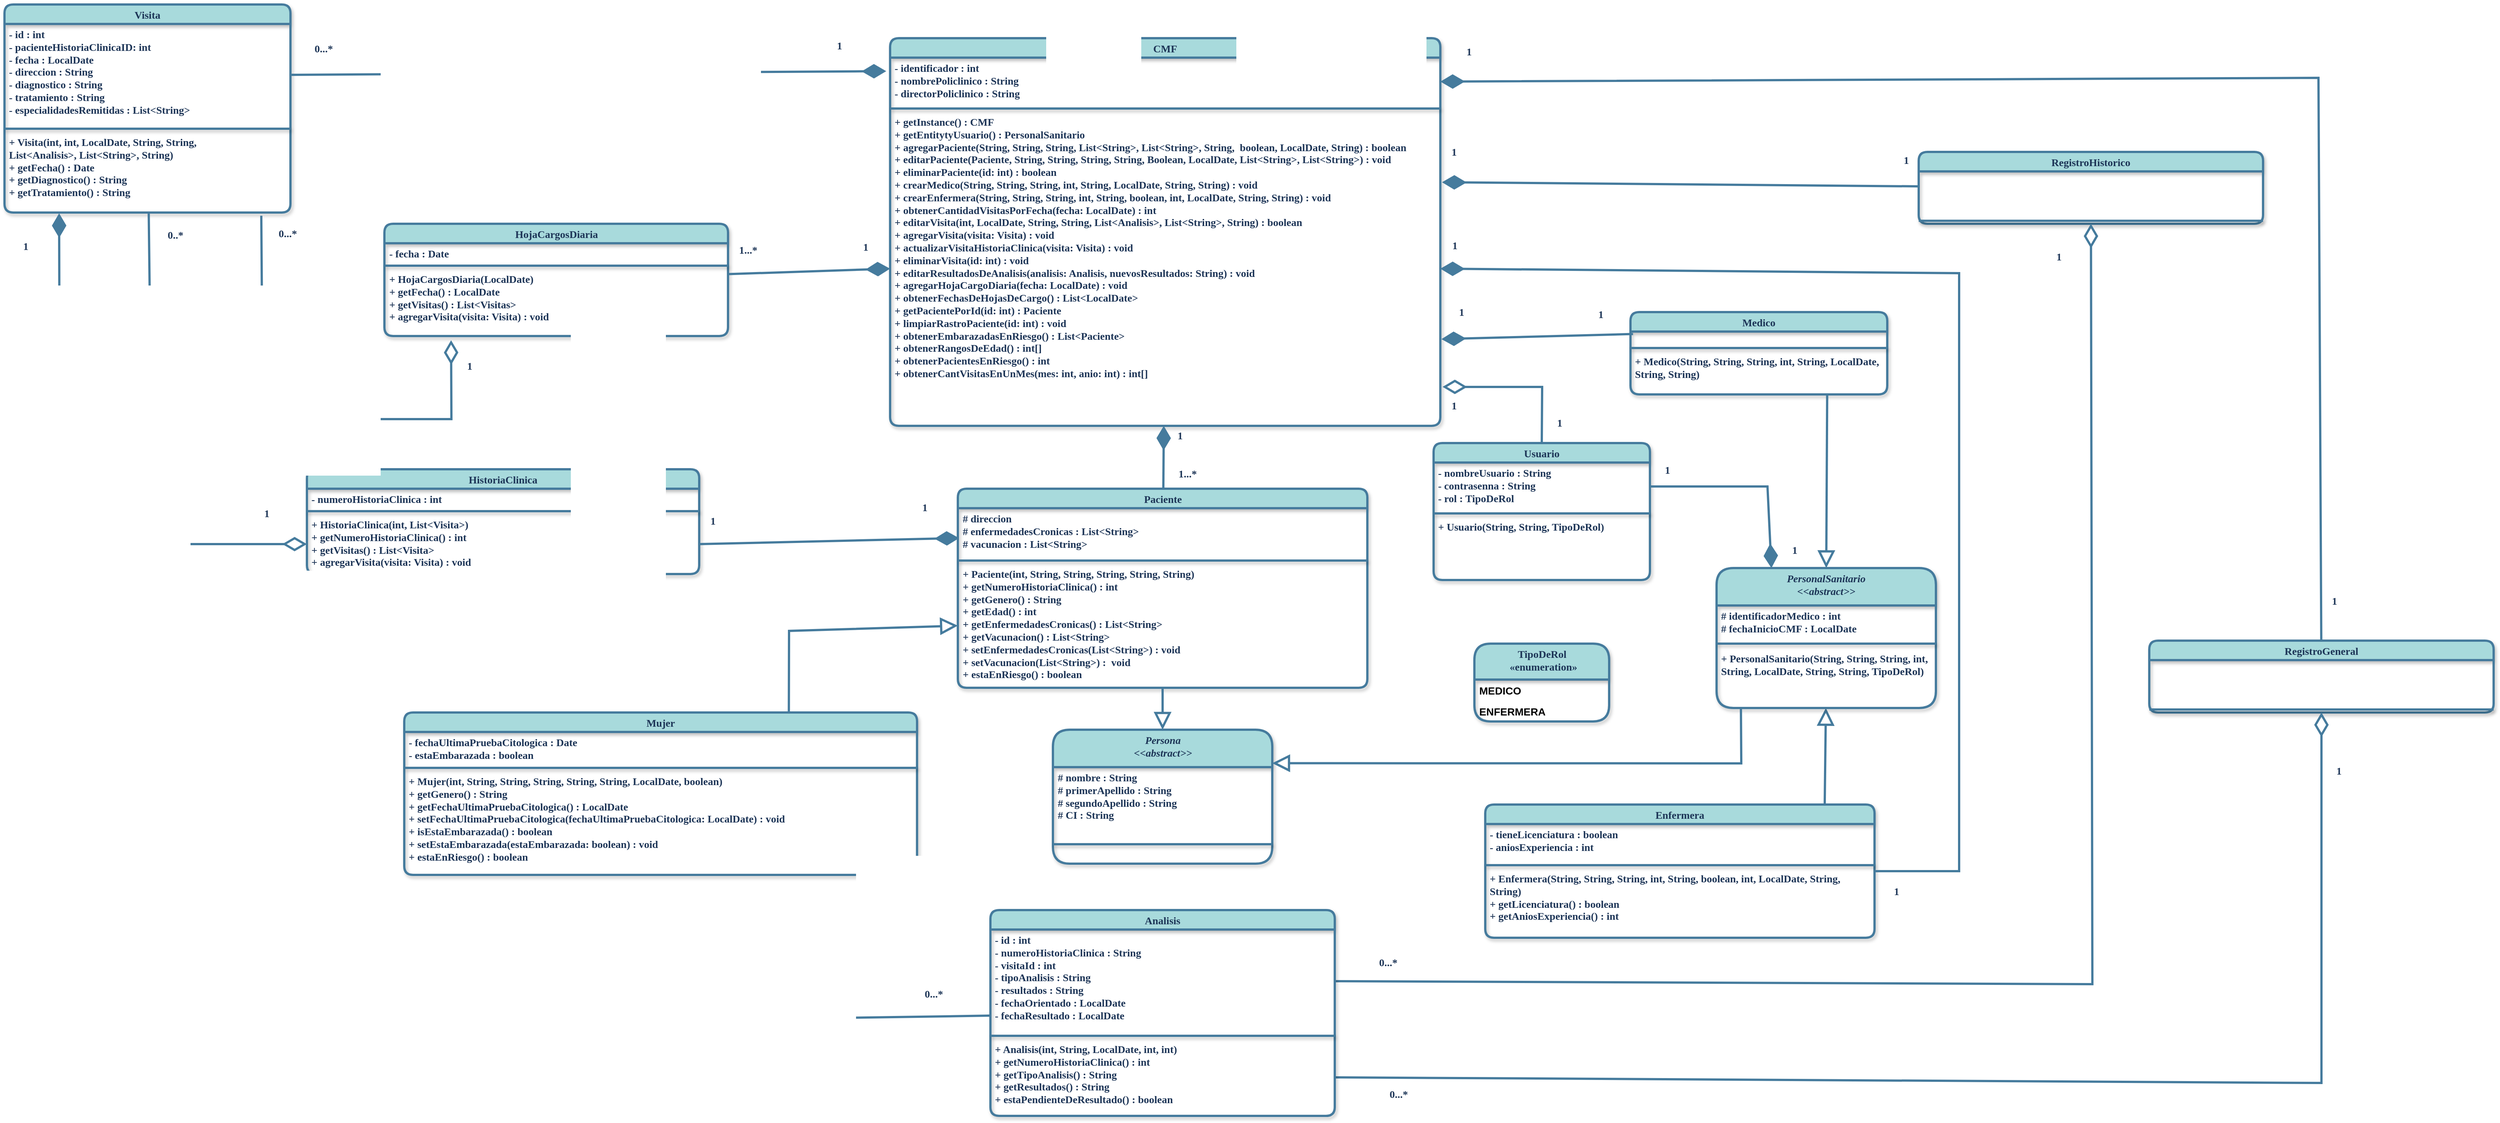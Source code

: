<mxfile version="23.0.2" type="device">
  <diagram name="Página-1" id="w22Z87Ja5cJAIF6CLn5o">
    <mxGraphModel dx="2927" dy="2411" grid="0" gridSize="10" guides="1" tooltips="1" connect="1" arrows="1" fold="1" page="1" pageScale="1" pageWidth="827" pageHeight="1169" background="#ffffff" math="0" shadow="0">
      <root>
        <mxCell id="0" />
        <mxCell id="1" parent="0" />
        <mxCell id="pcxI8a1EhTz-shaCJU3M-1" value="&lt;font style=&quot;font-size: 14px;&quot;&gt;CMF&lt;/font&gt;" style="swimlane;fontStyle=1;align=center;verticalAlign=top;childLayout=stackLayout;horizontal=1;startSize=26;horizontalStack=0;resizeParent=1;resizeParentMax=0;resizeLast=0;collapsible=1;marginBottom=0;whiteSpace=wrap;html=1;strokeWidth=3;shadow=1;fontFamily=Verdana;fontSize=14;labelBackgroundColor=none;fillColor=#A8DADC;strokeColor=#457B9D;fontColor=#1D3557;rounded=1;labelBorderColor=none;" parent="1" vertex="1">
          <mxGeometry x="770" y="-995" width="735" height="518" as="geometry">
            <mxRectangle x="240" y="270" width="70" height="30" as="alternateBounds" />
          </mxGeometry>
        </mxCell>
        <mxCell id="pcxI8a1EhTz-shaCJU3M-2" value="&lt;div style=&quot;font-size: 14px;&quot;&gt;&lt;font style=&quot;font-size: 14px;&quot;&gt;- identificador : int&lt;/font&gt;&lt;/div&gt;&lt;div style=&quot;font-size: 14px;&quot;&gt;&lt;font style=&quot;font-size: 14px;&quot;&gt;- nombrePoliclinico : String&lt;/font&gt;&lt;/div&gt;&lt;div style=&quot;font-size: 14px;&quot;&gt;&lt;font style=&quot;font-size: 14px;&quot;&gt;- directorPoliclinico : String&lt;/font&gt;&lt;/div&gt;&lt;div style=&quot;font-size: 14px;&quot;&gt;&lt;br style=&quot;font-size: 14px;&quot;&gt;&lt;/div&gt;" style="text;strokeColor=none;fillColor=none;align=left;verticalAlign=top;spacingLeft=4;spacingRight=4;overflow=hidden;rotatable=0;points=[[0,0.5],[1,0.5]];portConstraint=eastwest;whiteSpace=wrap;html=1;strokeWidth=3;shadow=1;fontFamily=Verdana;fontSize=14;labelBackgroundColor=none;fontColor=#1D3557;rounded=1;labelBorderColor=none;fontStyle=1" parent="pcxI8a1EhTz-shaCJU3M-1" vertex="1">
          <mxGeometry y="26" width="735" height="64" as="geometry" />
        </mxCell>
        <mxCell id="pcxI8a1EhTz-shaCJU3M-3" value="" style="line;strokeWidth=3;fillColor=none;align=left;verticalAlign=middle;spacingTop=-1;spacingLeft=3;spacingRight=3;rotatable=0;labelPosition=right;points=[];portConstraint=eastwest;strokeColor=#457B9D;shadow=1;fontFamily=Verdana;fontSize=14;labelBackgroundColor=none;fontColor=#1D3557;rounded=1;labelBorderColor=none;fontStyle=1" parent="pcxI8a1EhTz-shaCJU3M-1" vertex="1">
          <mxGeometry y="90" width="735" height="8" as="geometry" />
        </mxCell>
        <mxCell id="pcxI8a1EhTz-shaCJU3M-4" value="&lt;div style=&quot;&quot;&gt;&lt;div style=&quot;&quot;&gt;&lt;div style=&quot;&quot;&gt;+ getInstance() : CMF&lt;/div&gt;&lt;div style=&quot;&quot;&gt;+ getEntitytyUsuario() : PersonalSanitario&lt;/div&gt;&lt;div style=&quot;&quot;&gt;+ agregarPaciente(String, String, String, List&amp;lt;String&amp;gt;, List&amp;lt;String&amp;gt;, String,&amp;nbsp; boolean, LocalDate, String) : boolean&lt;/div&gt;&lt;div style=&quot;&quot;&gt;+ editarPaciente(Paciente, String, String, String, String, Boolean, LocalDate, List&amp;lt;String&amp;gt;, List&amp;lt;String&amp;gt;) : void&lt;/div&gt;&lt;div style=&quot;&quot;&gt;+ eliminarPaciente(id: int) : boolean&lt;/div&gt;&lt;div style=&quot;&quot;&gt;+ crearMedico(String, String, String, int, String, LocalDate, String, String) : void&lt;/div&gt;&lt;div style=&quot;&quot;&gt;+ crearEnfermera(String, String, String, int, String, boolean, int, LocalDate, String, String) : void&lt;/div&gt;&lt;div style=&quot;&quot;&gt;+ obtenerCantidadVisitasPorFecha(fecha: LocalDate) : int&lt;/div&gt;&lt;div style=&quot;&quot;&gt;+ editarVisita(int, LocalDate, String, String, List&amp;lt;Analisis&amp;gt;, List&amp;lt;String&amp;gt;, String) : boolean&lt;/div&gt;&lt;div style=&quot;&quot;&gt;+ agregarVisita(visita: Visita) : void&lt;/div&gt;&lt;div style=&quot;&quot;&gt;+ actualizarVisitaHistoriaClinica(visita: Visita) : void&lt;/div&gt;&lt;div style=&quot;&quot;&gt;+ eliminarVisita(id: int) : void&lt;/div&gt;&lt;div style=&quot;&quot;&gt;+ editarResultadosDeAnalisis(analisis: Analisis, nuevosResultados: String) : void&lt;/div&gt;&lt;div style=&quot;&quot;&gt;+ agregarHojaCargoDiaria(fecha: LocalDate) : void&lt;/div&gt;&lt;div style=&quot;&quot;&gt;+ obtenerFechasDeHojasDeCargo() : List&amp;lt;LocalDate&amp;gt;&lt;/div&gt;&lt;div style=&quot;&quot;&gt;+ getPacientePorId(id: int) : Paciente&lt;/div&gt;&lt;div style=&quot;&quot;&gt;+ limpiarRastroPaciente(id: int) : void&lt;/div&gt;&lt;div style=&quot;&quot;&gt;+ obtenerEmbarazadasEnRiesgo() : List&amp;lt;Paciente&amp;gt;&lt;/div&gt;&lt;div style=&quot;&quot;&gt;+ obtenerRangosDeEdad() : int[]&lt;/div&gt;&lt;div style=&quot;&quot;&gt;+ obtenerPacientesEnRiesgo() : int&lt;/div&gt;&lt;div style=&quot;&quot;&gt;+ obtenerCantVisitasEnUnMes(mes: int, anio: int) : int[]&lt;/div&gt;&lt;/div&gt;&lt;div style=&quot;font-size: 14px;&quot;&gt;&lt;br&gt;&lt;/div&gt;&lt;/div&gt;" style="text;strokeColor=none;fillColor=none;align=left;verticalAlign=top;spacingLeft=4;spacingRight=4;overflow=hidden;rotatable=0;points=[[0,0.5],[1,0.5]];portConstraint=eastwest;whiteSpace=wrap;html=1;strokeWidth=3;shadow=1;fontFamily=Verdana;fontSize=14;labelBackgroundColor=none;fontColor=#1D3557;rounded=1;labelBorderColor=none;fontStyle=1" parent="pcxI8a1EhTz-shaCJU3M-1" vertex="1">
          <mxGeometry y="98" width="735" height="420" as="geometry" />
        </mxCell>
        <mxCell id="pcxI8a1EhTz-shaCJU3M-5" value="Medico" style="swimlane;fontStyle=1;align=center;verticalAlign=top;childLayout=stackLayout;horizontal=1;startSize=26;horizontalStack=0;resizeParent=1;resizeParentMax=0;resizeLast=0;collapsible=1;marginBottom=0;whiteSpace=wrap;html=1;strokeWidth=3;shadow=1;fontFamily=Verdana;fontSize=14;labelBackgroundColor=none;fillColor=#A8DADC;strokeColor=#457B9D;fontColor=#1D3557;rounded=1;labelBorderColor=none;" parent="1" vertex="1">
          <mxGeometry x="1759" y="-629" width="343" height="110" as="geometry" />
        </mxCell>
        <mxCell id="pcxI8a1EhTz-shaCJU3M-6" value="&lt;div style=&quot;font-size: 14px;&quot;&gt;&lt;br&gt;&lt;/div&gt;" style="text;strokeColor=none;fillColor=none;align=left;verticalAlign=top;spacingLeft=4;spacingRight=4;overflow=hidden;rotatable=0;points=[[0,0.5],[1,0.5]];portConstraint=eastwest;whiteSpace=wrap;html=1;strokeWidth=3;shadow=1;fontFamily=Verdana;fontSize=14;labelBackgroundColor=none;fontColor=#1D3557;rounded=1;labelBorderColor=none;fontStyle=1" parent="pcxI8a1EhTz-shaCJU3M-5" vertex="1">
          <mxGeometry y="26" width="343" height="18" as="geometry" />
        </mxCell>
        <mxCell id="pcxI8a1EhTz-shaCJU3M-7" value="" style="line;strokeWidth=3;fillColor=none;align=left;verticalAlign=middle;spacingTop=-1;spacingLeft=3;spacingRight=3;rotatable=0;labelPosition=right;points=[];portConstraint=eastwest;strokeColor=#457B9D;shadow=1;fontFamily=Verdana;fontSize=14;labelBackgroundColor=none;fontColor=#1D3557;rounded=1;labelBorderColor=none;fontStyle=1" parent="pcxI8a1EhTz-shaCJU3M-5" vertex="1">
          <mxGeometry y="44" width="343" height="8" as="geometry" />
        </mxCell>
        <mxCell id="pcxI8a1EhTz-shaCJU3M-8" value="&lt;div style=&quot;font-size: 14px;&quot;&gt;+ Medico(String, String, String, int, String, LocalDate, String, String)&lt;/div&gt;&lt;div style=&quot;font-size: 14px;&quot;&gt;&lt;br&gt;&lt;/div&gt;" style="text;strokeColor=none;fillColor=none;align=left;verticalAlign=top;spacingLeft=4;spacingRight=4;overflow=hidden;rotatable=0;points=[[0,0.5],[1,0.5]];portConstraint=eastwest;whiteSpace=wrap;html=1;strokeWidth=3;shadow=1;fontFamily=Verdana;fontSize=14;labelBackgroundColor=none;fontColor=#1D3557;rounded=1;labelBorderColor=none;fontStyle=1" parent="pcxI8a1EhTz-shaCJU3M-5" vertex="1">
          <mxGeometry y="52" width="343" height="58" as="geometry" />
        </mxCell>
        <mxCell id="pcxI8a1EhTz-shaCJU3M-9" value="Enfermera" style="swimlane;fontStyle=1;align=center;verticalAlign=top;childLayout=stackLayout;horizontal=1;startSize=26;horizontalStack=0;resizeParent=1;resizeParentMax=0;resizeLast=0;collapsible=1;marginBottom=0;whiteSpace=wrap;html=1;strokeWidth=3;shadow=1;fontFamily=Verdana;fontSize=14;labelBackgroundColor=none;fillColor=#A8DADC;strokeColor=#457B9D;fontColor=#1D3557;rounded=1;labelBorderColor=none;" parent="1" vertex="1">
          <mxGeometry x="1565" y="29" width="520" height="178" as="geometry" />
        </mxCell>
        <mxCell id="pcxI8a1EhTz-shaCJU3M-10" value="&lt;div style=&quot;font-size: 14px;&quot;&gt;&lt;span style=&quot;background-color: initial;&quot;&gt;- tieneLicenciatura : boolean&lt;/span&gt;&lt;br&gt;&lt;/div&gt;&lt;div style=&quot;font-size: 14px;&quot;&gt;- aniosExperiencia : int&lt;/div&gt;" style="text;strokeColor=none;fillColor=none;align=left;verticalAlign=top;spacingLeft=4;spacingRight=4;overflow=hidden;rotatable=0;points=[[0,0.5],[1,0.5]];portConstraint=eastwest;whiteSpace=wrap;html=1;strokeWidth=3;shadow=1;fontFamily=Verdana;fontSize=14;labelBackgroundColor=none;fontColor=#1D3557;rounded=1;labelBorderColor=none;fontStyle=1" parent="pcxI8a1EhTz-shaCJU3M-9" vertex="1">
          <mxGeometry y="26" width="520" height="51" as="geometry" />
        </mxCell>
        <mxCell id="pcxI8a1EhTz-shaCJU3M-11" value="" style="line;strokeWidth=3;fillColor=none;align=left;verticalAlign=middle;spacingTop=-1;spacingLeft=3;spacingRight=3;rotatable=0;labelPosition=right;points=[];portConstraint=eastwest;strokeColor=#457B9D;shadow=1;fontFamily=Verdana;fontSize=14;labelBackgroundColor=none;fontColor=#1D3557;rounded=1;labelBorderColor=none;fontStyle=1" parent="pcxI8a1EhTz-shaCJU3M-9" vertex="1">
          <mxGeometry y="77" width="520" height="8" as="geometry" />
        </mxCell>
        <mxCell id="pcxI8a1EhTz-shaCJU3M-12" value="&lt;div style=&quot;font-size: 14px;&quot;&gt;+ Enfermera(String, String, String, int, String, boolean, int, LocalDate, String, String)&lt;/div&gt;&lt;div style=&quot;font-size: 14px;&quot;&gt;+ getLicenciatura() : boolean&lt;/div&gt;&lt;div style=&quot;font-size: 14px;&quot;&gt;&lt;span style=&quot;font-size: 14px;&quot;&gt;+ getAniosExperiencia() : int&lt;br&gt;&lt;/span&gt;&lt;/div&gt;" style="text;strokeColor=none;fillColor=none;align=left;verticalAlign=top;spacingLeft=4;spacingRight=4;overflow=hidden;rotatable=0;points=[[0,0.5],[1,0.5]];portConstraint=eastwest;whiteSpace=wrap;html=1;strokeWidth=3;shadow=1;fontFamily=Verdana;fontSize=14;labelBackgroundColor=none;fontColor=#1D3557;rounded=1;labelBorderColor=none;fontStyle=1" parent="pcxI8a1EhTz-shaCJU3M-9" vertex="1">
          <mxGeometry y="85" width="520" height="93" as="geometry" />
        </mxCell>
        <mxCell id="pcxI8a1EhTz-shaCJU3M-13" value="Paciente" style="swimlane;fontStyle=1;align=center;verticalAlign=top;childLayout=stackLayout;horizontal=1;startSize=26;horizontalStack=0;resizeParent=1;resizeParentMax=0;resizeLast=0;collapsible=1;marginBottom=0;whiteSpace=wrap;html=1;strokeWidth=3;shadow=1;fontFamily=Verdana;fontSize=14;labelBackgroundColor=none;fillColor=#A8DADC;strokeColor=#457B9D;fontColor=#1D3557;rounded=1;labelBorderColor=none;" parent="1" vertex="1">
          <mxGeometry x="860.5" y="-393" width="547" height="266" as="geometry" />
        </mxCell>
        <mxCell id="pcxI8a1EhTz-shaCJU3M-14" value="&lt;div style=&quot;font-size: 14px;&quot;&gt;# direccion&lt;/div&gt;&lt;div style=&quot;font-size: 14px;&quot;&gt;# enfermedadesCronicas : List&amp;lt;String&amp;gt;&lt;/div&gt;&lt;div style=&quot;font-size: 14px;&quot;&gt;# vacunacion : List&amp;lt;String&amp;gt;&lt;/div&gt;" style="text;strokeColor=none;fillColor=none;align=left;verticalAlign=top;spacingLeft=4;spacingRight=4;overflow=hidden;rotatable=0;points=[[0,0.5],[1,0.5]];portConstraint=eastwest;whiteSpace=wrap;html=1;strokeWidth=3;shadow=1;fontFamily=Verdana;fontSize=14;labelBackgroundColor=none;fontColor=#1D3557;rounded=1;labelBorderColor=none;fontStyle=1" parent="pcxI8a1EhTz-shaCJU3M-13" vertex="1">
          <mxGeometry y="26" width="547" height="66" as="geometry" />
        </mxCell>
        <mxCell id="pcxI8a1EhTz-shaCJU3M-15" value="" style="line;strokeWidth=3;fillColor=none;align=left;verticalAlign=middle;spacingTop=-1;spacingLeft=3;spacingRight=3;rotatable=0;labelPosition=right;points=[];portConstraint=eastwest;strokeColor=#457B9D;shadow=1;fontFamily=Verdana;fontSize=14;labelBackgroundColor=none;fontColor=#1D3557;rounded=1;labelBorderColor=none;fontStyle=1" parent="pcxI8a1EhTz-shaCJU3M-13" vertex="1">
          <mxGeometry y="92" width="547" height="8" as="geometry" />
        </mxCell>
        <mxCell id="pcxI8a1EhTz-shaCJU3M-16" value="&lt;div style=&quot;font-size: 14px;&quot;&gt;+ Paciente(int, String, String, String, String, String)&lt;/div&gt;&lt;div style=&quot;font-size: 14px;&quot;&gt;+ getNumeroHistoriaClinica() : int&lt;/div&gt;&lt;div style=&quot;font-size: 14px;&quot;&gt;+ getGenero() : String&lt;br style=&quot;font-size: 14px;&quot;&gt;&lt;/div&gt;&lt;div style=&quot;font-size: 14px;&quot;&gt;+ getEdad() : int&lt;/div&gt;&lt;div style=&quot;font-size: 14px;&quot;&gt;+ getEnfermedadesCronicas() : List&amp;lt;String&amp;gt;&lt;/div&gt;&lt;div style=&quot;font-size: 14px;&quot;&gt;+ getVacunacion() : List&amp;lt;String&amp;gt;&lt;/div&gt;&lt;div style=&quot;font-size: 14px;&quot;&gt;&lt;div&gt;+ setEnfermedadesCronicas(List&amp;lt;String&amp;gt;&lt;span style=&quot;background-color: initial;&quot;&gt;) : void&lt;/span&gt;&lt;/div&gt;&lt;div&gt;+ setVacunacion(List&amp;lt;String&amp;gt;&lt;span style=&quot;background-color: initial;&quot;&gt;) :&amp;nbsp; void&amp;nbsp;&lt;/span&gt;&lt;/div&gt;&lt;div&gt;&lt;span style=&quot;background-color: initial;&quot;&gt;+ estaEnRiesgo() : boolean&lt;/span&gt;&lt;/div&gt;&lt;/div&gt;" style="text;strokeColor=none;fillColor=none;align=left;verticalAlign=top;spacingLeft=4;spacingRight=4;overflow=hidden;rotatable=0;points=[[0,0.5],[1,0.5]];portConstraint=eastwest;whiteSpace=wrap;html=1;strokeWidth=3;shadow=1;fontFamily=Verdana;fontSize=14;labelBackgroundColor=none;fontColor=#1D3557;rounded=1;labelBorderColor=none;fontStyle=1" parent="pcxI8a1EhTz-shaCJU3M-13" vertex="1">
          <mxGeometry y="100" width="547" height="166" as="geometry" />
        </mxCell>
        <mxCell id="pcxI8a1EhTz-shaCJU3M-17" value="Mujer" style="swimlane;fontStyle=1;align=center;verticalAlign=top;childLayout=stackLayout;horizontal=1;startSize=26;horizontalStack=0;resizeParent=1;resizeParentMax=0;resizeLast=0;collapsible=1;marginBottom=0;whiteSpace=wrap;html=1;strokeWidth=3;shadow=1;fontFamily=Verdana;fontSize=14;labelBackgroundColor=none;fillColor=#A8DADC;strokeColor=#457B9D;fontColor=#1D3557;rounded=1;labelBorderColor=none;" parent="1" vertex="1">
          <mxGeometry x="121" y="-94" width="685" height="217" as="geometry" />
        </mxCell>
        <mxCell id="pcxI8a1EhTz-shaCJU3M-18" value="&lt;div style=&quot;font-size: 14px;&quot;&gt;- fechaUltimaPruebaCitologica : Date&lt;/div&gt;&lt;div style=&quot;font-size: 14px;&quot;&gt;- estaEmbarazada : boolean&lt;/div&gt;" style="text;strokeColor=none;fillColor=none;align=left;verticalAlign=top;spacingLeft=4;spacingRight=4;overflow=hidden;rotatable=0;points=[[0,0.5],[1,0.5]];portConstraint=eastwest;whiteSpace=wrap;html=1;strokeWidth=3;shadow=1;fontFamily=Verdana;fontSize=14;labelBackgroundColor=none;fontColor=#1D3557;rounded=1;labelBorderColor=none;fontStyle=1" parent="pcxI8a1EhTz-shaCJU3M-17" vertex="1">
          <mxGeometry y="26" width="685" height="44" as="geometry" />
        </mxCell>
        <mxCell id="pcxI8a1EhTz-shaCJU3M-19" value="" style="line;strokeWidth=3;fillColor=none;align=left;verticalAlign=middle;spacingTop=-1;spacingLeft=3;spacingRight=3;rotatable=0;labelPosition=right;points=[];portConstraint=eastwest;strokeColor=#457B9D;shadow=1;fontFamily=Verdana;fontSize=14;labelBackgroundColor=none;fontColor=#1D3557;rounded=1;labelBorderColor=none;fontStyle=1" parent="pcxI8a1EhTz-shaCJU3M-17" vertex="1">
          <mxGeometry y="70" width="685" height="8" as="geometry" />
        </mxCell>
        <mxCell id="pcxI8a1EhTz-shaCJU3M-20" value="&lt;div style=&quot;font-size: 14px;&quot;&gt;+ Mujer(int, String, String, String, String, String, LocalDate, boolean)&lt;/div&gt;&lt;div style=&quot;font-size: 14px;&quot;&gt;+ getGenero() : String&lt;br style=&quot;font-size: 14px;&quot;&gt;&lt;/div&gt;&lt;div style=&quot;font-size: 14px;&quot;&gt;+ getFechaUltimaPruebaCitologica() : LocalDate&lt;/div&gt;&lt;div style=&quot;font-size: 14px;&quot;&gt;+ setFechaUltimaPruebaCitologica(fechaUltimaPruebaCitologica: LocalDate) : void&lt;/div&gt;&lt;div style=&quot;font-size: 14px;&quot;&gt;+ isEstaEmbarazada() : boolean&lt;/div&gt;&lt;div style=&quot;font-size: 14px;&quot;&gt;+ setEstaEmbarazada(estaEmbarazada: boolean) : void&lt;/div&gt;&lt;div style=&quot;font-size: 14px;&quot;&gt;+ estaEnRiesgo() : boolean&lt;/div&gt;" style="text;strokeColor=none;fillColor=none;align=left;verticalAlign=top;spacingLeft=4;spacingRight=4;overflow=hidden;rotatable=0;points=[[0,0.5],[1,0.5]];portConstraint=eastwest;whiteSpace=wrap;html=1;strokeWidth=3;shadow=1;fontFamily=Verdana;fontSize=14;labelBackgroundColor=none;fontColor=#1D3557;rounded=1;labelBorderColor=none;fontStyle=1" parent="pcxI8a1EhTz-shaCJU3M-17" vertex="1">
          <mxGeometry y="78" width="685" height="139" as="geometry" />
        </mxCell>
        <mxCell id="pcxI8a1EhTz-shaCJU3M-21" value="&lt;i style=&quot;font-size: 14px;&quot;&gt;Persona&lt;br style=&quot;font-size: 14px;&quot;&gt;&lt;/i&gt;&lt;i style=&quot;font-size: 14px;&quot;&gt;&amp;lt;&lt;/i&gt;&lt;i style=&quot;font-size: 14px;&quot;&gt;&amp;lt;&lt;span style=&quot;font-size: 14px;&quot;&gt;abstract&lt;/span&gt;&amp;gt;&lt;/i&gt;&lt;i style=&quot;font-size: 14px;&quot;&gt;&amp;gt;&lt;/i&gt;" style="swimlane;fontStyle=1;align=center;verticalAlign=top;childLayout=stackLayout;horizontal=1;startSize=50;horizontalStack=0;resizeParent=1;resizeParentMax=0;resizeLast=0;collapsible=1;marginBottom=0;whiteSpace=wrap;html=1;strokeWidth=3;shadow=1;fontFamily=Verdana;fontSize=14;labelBackgroundColor=none;fillColor=#A8DADC;strokeColor=#457B9D;fontColor=#1D3557;rounded=1;labelBorderColor=none;" parent="1" vertex="1">
          <mxGeometry x="987.5" y="-71" width="293" height="179" as="geometry" />
        </mxCell>
        <mxCell id="pcxI8a1EhTz-shaCJU3M-22" value="# nombre : String&lt;br&gt;# primerApellido : String&lt;br&gt;# segundoApellido : String&lt;br&gt;# CI : String" style="text;strokeColor=none;fillColor=none;align=left;verticalAlign=top;spacingLeft=4;spacingRight=4;overflow=hidden;rotatable=0;points=[[0,0.5],[1,0.5]];portConstraint=eastwest;whiteSpace=wrap;html=1;strokeWidth=3;shadow=1;fontFamily=Verdana;fontSize=14;labelBackgroundColor=none;fontColor=#1D3557;rounded=1;labelBorderColor=none;fontStyle=1" parent="pcxI8a1EhTz-shaCJU3M-21" vertex="1">
          <mxGeometry y="50" width="293" height="77" as="geometry" />
        </mxCell>
        <mxCell id="pcxI8a1EhTz-shaCJU3M-23" value="" style="line;strokeWidth=3;fillColor=none;align=left;verticalAlign=middle;spacingTop=-1;spacingLeft=3;spacingRight=3;rotatable=0;labelPosition=right;points=[];portConstraint=eastwest;strokeColor=#457B9D;shadow=1;fontFamily=Verdana;fontSize=14;labelBackgroundColor=none;fontColor=#1D3557;rounded=1;labelBorderColor=none;fontStyle=1" parent="pcxI8a1EhTz-shaCJU3M-21" vertex="1">
          <mxGeometry y="127" width="293" height="52" as="geometry" />
        </mxCell>
        <mxCell id="pcxI8a1EhTz-shaCJU3M-25" value="HojaCargosDiaria" style="swimlane;fontStyle=1;align=center;verticalAlign=top;childLayout=stackLayout;horizontal=1;startSize=26;horizontalStack=0;resizeParent=1;resizeParentMax=0;resizeLast=0;collapsible=1;marginBottom=0;whiteSpace=wrap;html=1;strokeWidth=3;shadow=1;fontFamily=Verdana;fontSize=14;labelBackgroundColor=none;fillColor=#A8DADC;strokeColor=#457B9D;fontColor=#1D3557;rounded=1;labelBorderColor=none;" parent="1" vertex="1">
          <mxGeometry x="94.5" y="-747" width="459" height="150" as="geometry" />
        </mxCell>
        <mxCell id="pcxI8a1EhTz-shaCJU3M-26" value="- fecha : Date" style="text;strokeColor=none;fillColor=none;align=left;verticalAlign=top;spacingLeft=4;spacingRight=4;overflow=hidden;rotatable=0;points=[[0,0.5],[1,0.5]];portConstraint=eastwest;whiteSpace=wrap;html=1;strokeWidth=3;shadow=1;fontFamily=Verdana;fontSize=14;labelBackgroundColor=none;fontColor=#1D3557;rounded=1;labelBorderColor=none;fontStyle=1" parent="pcxI8a1EhTz-shaCJU3M-25" vertex="1">
          <mxGeometry y="26" width="459" height="26" as="geometry" />
        </mxCell>
        <mxCell id="pcxI8a1EhTz-shaCJU3M-27" value="" style="line;strokeWidth=3;fillColor=none;align=left;verticalAlign=middle;spacingTop=-1;spacingLeft=3;spacingRight=3;rotatable=0;labelPosition=right;points=[];portConstraint=eastwest;strokeColor=#457B9D;shadow=1;fontFamily=Verdana;fontSize=14;labelBackgroundColor=none;fontColor=#1D3557;rounded=1;labelBorderColor=none;fontStyle=1" parent="pcxI8a1EhTz-shaCJU3M-25" vertex="1">
          <mxGeometry y="52" width="459" height="8" as="geometry" />
        </mxCell>
        <mxCell id="pcxI8a1EhTz-shaCJU3M-28" value="&lt;div style=&quot;font-size: 14px;&quot;&gt;+ HojaCargosDiaria(LocalDate)&lt;/div&gt;&lt;div style=&quot;font-size: 14px;&quot;&gt;&lt;span style=&quot;font-size: 14px;&quot;&gt;+ getFecha() : LocalDate&lt;/span&gt;&lt;/div&gt;&lt;div style=&quot;font-size: 14px;&quot;&gt;+ getVisitas() : List&amp;lt;Visitas&amp;gt;&lt;/div&gt;&lt;div style=&quot;font-size: 14px;&quot;&gt;+ agregarVisita(visita: Visita) : void&lt;/div&gt;" style="text;strokeColor=none;fillColor=none;align=left;verticalAlign=top;spacingLeft=4;spacingRight=4;overflow=hidden;rotatable=0;points=[[0,0.5],[1,0.5]];portConstraint=eastwest;whiteSpace=wrap;html=1;strokeWidth=3;shadow=1;fontFamily=Verdana;fontSize=14;labelBackgroundColor=none;fontColor=#1D3557;rounded=1;labelBorderColor=none;fontStyle=1" parent="pcxI8a1EhTz-shaCJU3M-25" vertex="1">
          <mxGeometry y="60" width="459" height="90" as="geometry" />
        </mxCell>
        <mxCell id="pcxI8a1EhTz-shaCJU3M-34" value="HistoriaClinica" style="swimlane;fontStyle=1;align=center;verticalAlign=top;childLayout=stackLayout;horizontal=1;startSize=26;horizontalStack=0;resizeParent=1;resizeParentMax=0;resizeLast=0;collapsible=1;marginBottom=0;whiteSpace=wrap;html=1;strokeWidth=3;shadow=1;fontFamily=Verdana;fontSize=14;labelBackgroundColor=none;fillColor=#A8DADC;strokeColor=#457B9D;fontColor=#1D3557;rounded=1;labelBorderColor=none;" parent="1" vertex="1">
          <mxGeometry x="-9" y="-419" width="524" height="140" as="geometry" />
        </mxCell>
        <mxCell id="pcxI8a1EhTz-shaCJU3M-35" value="- numeroHistoriaClinica : int" style="text;strokeColor=none;fillColor=none;align=left;verticalAlign=top;spacingLeft=4;spacingRight=4;overflow=hidden;rotatable=0;points=[[0,0.5],[1,0.5]];portConstraint=eastwest;whiteSpace=wrap;html=1;strokeWidth=3;shadow=1;fontFamily=Verdana;fontSize=14;labelBackgroundColor=none;fontColor=#1D3557;rounded=1;labelBorderColor=none;fontStyle=1" parent="pcxI8a1EhTz-shaCJU3M-34" vertex="1">
          <mxGeometry y="26" width="524" height="26" as="geometry" />
        </mxCell>
        <mxCell id="pcxI8a1EhTz-shaCJU3M-36" value="" style="line;strokeWidth=3;fillColor=none;align=left;verticalAlign=middle;spacingTop=-1;spacingLeft=3;spacingRight=3;rotatable=0;labelPosition=right;points=[];portConstraint=eastwest;strokeColor=#457B9D;shadow=1;fontFamily=Verdana;fontSize=14;labelBackgroundColor=none;fontColor=#1D3557;rounded=1;labelBorderColor=none;fontStyle=1" parent="pcxI8a1EhTz-shaCJU3M-34" vertex="1">
          <mxGeometry y="52" width="524" height="8" as="geometry" />
        </mxCell>
        <mxCell id="pcxI8a1EhTz-shaCJU3M-37" value="&lt;div style=&quot;font-size: 14px;&quot;&gt;+ HistoriaClinica(int, List&amp;lt;Visita&amp;gt;)&lt;/div&gt;&lt;div style=&quot;font-size: 14px;&quot;&gt;+ getNumeroHistoriaClinica() : int&lt;/div&gt;&lt;div style=&quot;font-size: 14px;&quot;&gt;+ getVisitas() : List&amp;lt;Visita&amp;gt;&lt;/div&gt;&lt;div style=&quot;font-size: 14px;&quot;&gt;+ agregarVisita(visita: Visita) : void&lt;/div&gt;" style="text;strokeColor=none;fillColor=none;align=left;verticalAlign=top;spacingLeft=4;spacingRight=4;overflow=hidden;rotatable=0;points=[[0,0.5],[1,0.5]];portConstraint=eastwest;whiteSpace=wrap;html=1;strokeWidth=3;shadow=1;fontFamily=Verdana;fontSize=14;labelBackgroundColor=none;fontColor=#1D3557;rounded=1;labelBorderColor=none;fontStyle=1" parent="pcxI8a1EhTz-shaCJU3M-34" vertex="1">
          <mxGeometry y="60" width="524" height="80" as="geometry" />
        </mxCell>
        <mxCell id="pcxI8a1EhTz-shaCJU3M-38" value="Visita" style="swimlane;fontStyle=1;align=center;verticalAlign=top;childLayout=stackLayout;horizontal=1;startSize=26;horizontalStack=0;resizeParent=1;resizeParentMax=0;resizeLast=0;collapsible=1;marginBottom=0;whiteSpace=wrap;html=1;strokeWidth=3;shadow=1;fontFamily=Verdana;fontSize=14;labelBackgroundColor=none;fillColor=#A8DADC;strokeColor=#457B9D;fontColor=#1D3557;rounded=1;labelBorderColor=none;" parent="1" vertex="1">
          <mxGeometry x="-413" y="-1040" width="382" height="278" as="geometry" />
        </mxCell>
        <mxCell id="pcxI8a1EhTz-shaCJU3M-39" value="&lt;div style=&quot;font-size: 14px;&quot;&gt;- id : int&lt;/div&gt;&lt;div style=&quot;font-size: 14px;&quot;&gt;- pacienteHistoriaClinicaID: int&lt;/div&gt;&lt;div style=&quot;font-size: 14px;&quot;&gt;- fecha : LocalDate&lt;/div&gt;&lt;div style=&quot;font-size: 14px;&quot;&gt;&lt;span style=&quot;font-size: 14px;&quot;&gt;- direccion : String&lt;/span&gt;&lt;/div&gt;&lt;div style=&quot;font-size: 14px;&quot;&gt;&lt;span style=&quot;font-size: 14px;&quot;&gt;- diagnostico : String&lt;/span&gt;&lt;/div&gt;&lt;div style=&quot;font-size: 14px;&quot;&gt;- tratamiento : String&lt;/div&gt;&lt;div style=&quot;font-size: 14px;&quot;&gt;- especialidadesRemitidas : List&amp;lt;String&amp;gt;&lt;/div&gt;" style="text;strokeColor=none;fillColor=none;align=left;verticalAlign=top;spacingLeft=4;spacingRight=4;overflow=hidden;rotatable=0;points=[[0,0.5],[1,0.5]];portConstraint=eastwest;whiteSpace=wrap;html=1;strokeWidth=3;shadow=1;fontFamily=Verdana;fontSize=14;labelBackgroundColor=none;fontColor=#1D3557;rounded=1;labelBorderColor=none;fontStyle=1" parent="pcxI8a1EhTz-shaCJU3M-38" vertex="1">
          <mxGeometry y="26" width="382" height="136" as="geometry" />
        </mxCell>
        <mxCell id="pcxI8a1EhTz-shaCJU3M-40" value="" style="line;strokeWidth=3;fillColor=none;align=left;verticalAlign=middle;spacingTop=-1;spacingLeft=3;spacingRight=3;rotatable=0;labelPosition=right;points=[];portConstraint=eastwest;strokeColor=#457B9D;shadow=1;fontFamily=Verdana;fontSize=14;labelBackgroundColor=none;fontColor=#1D3557;rounded=1;labelBorderColor=none;fontStyle=1" parent="pcxI8a1EhTz-shaCJU3M-38" vertex="1">
          <mxGeometry y="162" width="382" height="8" as="geometry" />
        </mxCell>
        <mxCell id="pcxI8a1EhTz-shaCJU3M-41" value="&lt;div style=&quot;font-size: 14px;&quot;&gt;+ Visita(int, int, LocalDate, String, String,&amp;nbsp;&amp;nbsp;&lt;/div&gt;List&amp;lt;Analisis&amp;gt;, List&amp;lt;String&amp;gt;, String)&lt;br&gt;&lt;div style=&quot;font-size: 14px;&quot;&gt;+ getFecha() : Date&lt;/div&gt;&lt;div style=&quot;font-size: 14px;&quot;&gt;+ getDiagnostico() : String&lt;/div&gt;&lt;div style=&quot;font-size: 14px;&quot;&gt;+ getTratamiento() : String&lt;/div&gt;" style="text;strokeColor=none;fillColor=none;align=left;verticalAlign=top;spacingLeft=4;spacingRight=4;overflow=hidden;rotatable=0;points=[[0,0.5],[1,0.5]];portConstraint=eastwest;whiteSpace=wrap;html=1;strokeWidth=3;shadow=1;fontFamily=Verdana;fontSize=14;labelBackgroundColor=none;fontColor=#1D3557;rounded=1;labelBorderColor=none;fontStyle=1" parent="pcxI8a1EhTz-shaCJU3M-38" vertex="1">
          <mxGeometry y="170" width="382" height="108" as="geometry" />
        </mxCell>
        <mxCell id="KR2su1rEr3hzMFk6SOXW-2" value="" style="endArrow=diamondThin;endFill=1;endSize=24;html=1;rounded=0;fillColor=#A8DADC;strokeColor=#457B9D;strokeWidth=3;labelBackgroundColor=none;fontColor=default;fontSize=14;fontStyle=1;fontFamily=Verdana;entryX=1.002;entryY=0.724;entryDx=0;entryDy=0;entryPerimeter=0;exitX=0.01;exitY=0.184;exitDx=0;exitDy=0;exitPerimeter=0;" parent="1" source="pcxI8a1EhTz-shaCJU3M-6" target="pcxI8a1EhTz-shaCJU3M-4" edge="1">
          <mxGeometry width="160" relative="1" as="geometry">
            <mxPoint x="1641" y="-540" as="sourcePoint" />
            <mxPoint x="864" y="-360" as="targetPoint" />
          </mxGeometry>
        </mxCell>
        <mxCell id="KR2su1rEr3hzMFk6SOXW-3" value="1" style="edgeLabel;html=1;align=center;verticalAlign=middle;resizable=0;points=[];fontSize=14;fontFamily=Verdana;labelBackgroundColor=none;fontColor=#1D3557;fontStyle=1" parent="KR2su1rEr3hzMFk6SOXW-2" vertex="1" connectable="0">
          <mxGeometry x="0.66" y="-2" relative="1" as="geometry">
            <mxPoint x="-27" y="93" as="offset" />
          </mxGeometry>
        </mxCell>
        <mxCell id="KR2su1rEr3hzMFk6SOXW-4" value="1" style="edgeLabel;html=1;align=center;verticalAlign=middle;resizable=0;points=[];fontSize=14;fontStyle=1;fontFamily=Verdana;labelBackgroundColor=none;fontColor=#1D3557;" parent="KR2su1rEr3hzMFk6SOXW-2" vertex="1" connectable="0">
          <mxGeometry x="-0.646" y="4" relative="1" as="geometry">
            <mxPoint x="2" y="-31" as="offset" />
          </mxGeometry>
        </mxCell>
        <mxCell id="KR2su1rEr3hzMFk6SOXW-6" value="" style="endArrow=diamondThin;endFill=1;endSize=24;html=1;rounded=0;fillColor=#A8DADC;strokeColor=#457B9D;strokeWidth=3;labelBackgroundColor=none;fontColor=default;fontSize=14;fontStyle=1;fontFamily=Verdana;" parent="1" source="pcxI8a1EhTz-shaCJU3M-13" target="pcxI8a1EhTz-shaCJU3M-1" edge="1">
          <mxGeometry width="160" relative="1" as="geometry">
            <mxPoint x="1579" y="-218" as="sourcePoint" />
            <mxPoint x="1504" y="-441" as="targetPoint" />
          </mxGeometry>
        </mxCell>
        <mxCell id="KR2su1rEr3hzMFk6SOXW-7" value="1" style="edgeLabel;html=1;align=center;verticalAlign=middle;resizable=0;points=[];fontSize=14;fontFamily=Verdana;labelBackgroundColor=none;fontColor=#1D3557;fontStyle=1" parent="KR2su1rEr3hzMFk6SOXW-6" vertex="1" connectable="0">
          <mxGeometry x="0.66" y="-2" relative="1" as="geometry">
            <mxPoint x="19" y="-1" as="offset" />
          </mxGeometry>
        </mxCell>
        <mxCell id="KR2su1rEr3hzMFk6SOXW-8" value="1...*" style="edgeLabel;html=1;align=center;verticalAlign=middle;resizable=0;points=[];fontSize=14;fontStyle=1;fontFamily=Verdana;labelBackgroundColor=none;fontColor=#1D3557;" parent="KR2su1rEr3hzMFk6SOXW-6" vertex="1" connectable="0">
          <mxGeometry x="-0.646" y="4" relative="1" as="geometry">
            <mxPoint x="36" y="-4" as="offset" />
          </mxGeometry>
        </mxCell>
        <mxCell id="KR2su1rEr3hzMFk6SOXW-9" value="" style="endArrow=diamondThin;endFill=1;endSize=24;html=1;rounded=0;fillColor=#A8DADC;strokeColor=#457B9D;strokeWidth=3;labelBackgroundColor=none;fontColor=default;fontSize=14;fontStyle=1;fontFamily=Verdana;entryX=1;entryY=0.5;entryDx=0;entryDy=0;exitX=1;exitY=0.5;exitDx=0;exitDy=0;" parent="1" source="pcxI8a1EhTz-shaCJU3M-9" target="pcxI8a1EhTz-shaCJU3M-4" edge="1">
          <mxGeometry width="160" relative="1" as="geometry">
            <mxPoint x="1050" y="-171" as="sourcePoint" />
            <mxPoint x="975" y="-394" as="targetPoint" />
            <Array as="points">
              <mxPoint x="2198" y="118" />
              <mxPoint x="2198" y="-681" />
            </Array>
          </mxGeometry>
        </mxCell>
        <mxCell id="KR2su1rEr3hzMFk6SOXW-10" value="1" style="edgeLabel;html=1;align=center;verticalAlign=middle;resizable=0;points=[];fontSize=14;fontFamily=Verdana;labelBackgroundColor=none;fontColor=#1D3557;fontStyle=1" parent="KR2su1rEr3hzMFk6SOXW-9" vertex="1" connectable="0">
          <mxGeometry x="0.66" y="-2" relative="1" as="geometry">
            <mxPoint x="-254" y="-31" as="offset" />
          </mxGeometry>
        </mxCell>
        <mxCell id="KR2su1rEr3hzMFk6SOXW-11" value="1" style="edgeLabel;html=1;align=center;verticalAlign=middle;resizable=0;points=[];fontSize=14;fontStyle=1;fontFamily=Verdana;labelBackgroundColor=none;fontColor=#1D3557;" parent="KR2su1rEr3hzMFk6SOXW-9" vertex="1" connectable="0">
          <mxGeometry x="-0.646" y="4" relative="1" as="geometry">
            <mxPoint x="-80" y="199" as="offset" />
          </mxGeometry>
        </mxCell>
        <mxCell id="KR2su1rEr3hzMFk6SOXW-12" value="" style="endArrow=block;endSize=16;endFill=0;html=1;rounded=0;strokeColor=#457B9D;fontFamily=Verdana;fontSize=14;fontColor=#1D3557;fillColor=#A8DADC;strokeWidth=3;fontStyle=1" parent="1" source="pcxI8a1EhTz-shaCJU3M-13" target="pcxI8a1EhTz-shaCJU3M-21" edge="1">
          <mxGeometry width="160" relative="1" as="geometry">
            <mxPoint x="1516" y="-419" as="sourcePoint" />
            <mxPoint x="1676" y="-419" as="targetPoint" />
          </mxGeometry>
        </mxCell>
        <mxCell id="KR2su1rEr3hzMFk6SOXW-13" value="" style="endArrow=block;endSize=16;endFill=0;html=1;rounded=0;strokeColor=#457B9D;fontFamily=Verdana;fontSize=14;fontColor=#1D3557;fillColor=#A8DADC;strokeWidth=3;fontStyle=1;entryX=0.5;entryY=0;entryDx=0;entryDy=0;exitX=0.766;exitY=1.019;exitDx=0;exitDy=0;exitPerimeter=0;" parent="1" source="pcxI8a1EhTz-shaCJU3M-8" target="4owrGvup2tXSeQRh5-ks-21" edge="1">
          <mxGeometry width="160" relative="1" as="geometry">
            <mxPoint x="1927" y="-398" as="sourcePoint" />
            <mxPoint x="1612" y="-467" as="targetPoint" />
          </mxGeometry>
        </mxCell>
        <mxCell id="KR2su1rEr3hzMFk6SOXW-14" value="" style="endArrow=block;endSize=16;endFill=0;html=1;rounded=0;strokeColor=#457B9D;fontFamily=Verdana;fontSize=14;fontColor=#1D3557;fillColor=#A8DADC;strokeWidth=3;fontStyle=1;exitX=0.872;exitY=0.002;exitDx=0;exitDy=0;exitPerimeter=0;" parent="1" source="pcxI8a1EhTz-shaCJU3M-9" target="4owrGvup2tXSeQRh5-ks-29" edge="1">
          <mxGeometry width="160" relative="1" as="geometry">
            <mxPoint x="1743" y="-78" as="sourcePoint" />
            <mxPoint x="1622" y="-457" as="targetPoint" />
          </mxGeometry>
        </mxCell>
        <mxCell id="KR2su1rEr3hzMFk6SOXW-15" value="" style="endArrow=block;endSize=16;endFill=0;html=1;rounded=0;strokeColor=#457B9D;fontFamily=Verdana;fontSize=14;fontColor=#1D3557;fillColor=#A8DADC;strokeWidth=3;fontStyle=1;exitX=0.75;exitY=0;exitDx=0;exitDy=0;entryX=0;entryY=0.5;entryDx=0;entryDy=0;" parent="1" source="pcxI8a1EhTz-shaCJU3M-17" target="pcxI8a1EhTz-shaCJU3M-16" edge="1">
          <mxGeometry width="160" relative="1" as="geometry">
            <mxPoint x="969" y="32" as="sourcePoint" />
            <mxPoint x="964" y="-64" as="targetPoint" />
            <Array as="points">
              <mxPoint x="635" y="-203" />
            </Array>
          </mxGeometry>
        </mxCell>
        <mxCell id="KR2su1rEr3hzMFk6SOXW-16" value="" style="endArrow=diamondThin;endFill=1;endSize=24;html=1;rounded=0;fillColor=#A8DADC;strokeColor=#457B9D;strokeWidth=3;labelBackgroundColor=none;fontColor=default;fontSize=14;fontStyle=1;fontFamily=Verdana;entryX=0;entryY=0.5;entryDx=0;entryDy=0;" parent="1" source="pcxI8a1EhTz-shaCJU3M-25" target="pcxI8a1EhTz-shaCJU3M-4" edge="1">
          <mxGeometry width="160" relative="1" as="geometry">
            <mxPoint x="1074" y="-181" as="sourcePoint" />
            <mxPoint x="1074" y="-508" as="targetPoint" />
          </mxGeometry>
        </mxCell>
        <mxCell id="KR2su1rEr3hzMFk6SOXW-17" value="1" style="edgeLabel;html=1;align=center;verticalAlign=middle;resizable=0;points=[];fontSize=14;fontFamily=Verdana;labelBackgroundColor=none;fontColor=#1D3557;fontStyle=1" parent="KR2su1rEr3hzMFk6SOXW-16" vertex="1" connectable="0">
          <mxGeometry x="0.66" y="-2" relative="1" as="geometry">
            <mxPoint x="3" y="-31" as="offset" />
          </mxGeometry>
        </mxCell>
        <mxCell id="KR2su1rEr3hzMFk6SOXW-18" value="1...*" style="edgeLabel;html=1;align=center;verticalAlign=middle;resizable=0;points=[];fontSize=14;fontStyle=1;fontFamily=Verdana;labelBackgroundColor=none;fontColor=#1D3557;" parent="KR2su1rEr3hzMFk6SOXW-16" vertex="1" connectable="0">
          <mxGeometry x="-0.646" y="4" relative="1" as="geometry">
            <mxPoint x="-12" y="-26" as="offset" />
          </mxGeometry>
        </mxCell>
        <mxCell id="KR2su1rEr3hzMFk6SOXW-23" value="" style="endArrow=diamondThin;endFill=1;endSize=24;html=1;rounded=0;fillColor=#A8DADC;strokeColor=#457B9D;strokeWidth=3;labelBackgroundColor=none;fontColor=default;fontSize=14;fontStyle=1;fontFamily=Verdana;exitX=1;exitY=0.5;exitDx=0;exitDy=0;entryX=0.003;entryY=0.606;entryDx=0;entryDy=0;entryPerimeter=0;" parent="1" source="pcxI8a1EhTz-shaCJU3M-37" target="pcxI8a1EhTz-shaCJU3M-14" edge="1">
          <mxGeometry width="160" relative="1" as="geometry">
            <mxPoint x="513" y="-581" as="sourcePoint" />
            <mxPoint x="867" y="-327" as="targetPoint" />
            <Array as="points" />
          </mxGeometry>
        </mxCell>
        <mxCell id="KR2su1rEr3hzMFk6SOXW-24" value="1" style="edgeLabel;html=1;align=center;verticalAlign=middle;resizable=0;points=[];fontSize=14;fontFamily=Verdana;labelBackgroundColor=none;fontColor=#1D3557;fontStyle=1" parent="KR2su1rEr3hzMFk6SOXW-23" vertex="1" connectable="0">
          <mxGeometry x="0.66" y="-2" relative="1" as="geometry">
            <mxPoint x="13" y="-44" as="offset" />
          </mxGeometry>
        </mxCell>
        <mxCell id="KR2su1rEr3hzMFk6SOXW-25" value="1" style="edgeLabel;html=1;align=center;verticalAlign=middle;resizable=0;points=[];fontSize=14;fontStyle=1;fontFamily=Verdana;labelBackgroundColor=none;fontColor=#1D3557;" parent="KR2su1rEr3hzMFk6SOXW-23" vertex="1" connectable="0">
          <mxGeometry x="-0.646" y="4" relative="1" as="geometry">
            <mxPoint x="-44" y="-25" as="offset" />
          </mxGeometry>
        </mxCell>
        <mxCell id="KR2su1rEr3hzMFk6SOXW-42" value="RegistroGeneral" style="swimlane;fontStyle=1;align=center;verticalAlign=top;childLayout=stackLayout;horizontal=1;startSize=26;horizontalStack=0;resizeParent=1;resizeParentMax=0;resizeLast=0;collapsible=1;marginBottom=0;whiteSpace=wrap;html=1;strokeWidth=3;shadow=1;fontFamily=Verdana;fontSize=14;labelBackgroundColor=none;fillColor=#A8DADC;strokeColor=#457B9D;fontColor=#1D3557;rounded=1;labelBorderColor=none;" parent="1" vertex="1">
          <mxGeometry x="2452" y="-190" width="460" height="96" as="geometry" />
        </mxCell>
        <mxCell id="KR2su1rEr3hzMFk6SOXW-43" value="&lt;div style=&quot;font-size: 14px;&quot;&gt;&lt;br style=&quot;font-size: 14px;&quot;&gt;&lt;/div&gt;" style="text;strokeColor=none;fillColor=none;align=left;verticalAlign=top;spacingLeft=4;spacingRight=4;overflow=hidden;rotatable=0;points=[[0,0.5],[1,0.5]];portConstraint=eastwest;whiteSpace=wrap;html=1;strokeWidth=3;shadow=1;fontFamily=Verdana;fontSize=14;labelBackgroundColor=none;fontColor=#1D3557;rounded=1;labelBorderColor=none;fontStyle=1" parent="KR2su1rEr3hzMFk6SOXW-42" vertex="1">
          <mxGeometry y="26" width="460" height="62" as="geometry" />
        </mxCell>
        <mxCell id="KR2su1rEr3hzMFk6SOXW-44" value="" style="line;strokeWidth=3;fillColor=none;align=left;verticalAlign=middle;spacingTop=-1;spacingLeft=3;spacingRight=3;rotatable=0;labelPosition=right;points=[];portConstraint=eastwest;strokeColor=#457B9D;shadow=1;fontFamily=Verdana;fontSize=14;labelBackgroundColor=none;fontColor=#1D3557;rounded=1;labelBorderColor=none;fontStyle=1" parent="KR2su1rEr3hzMFk6SOXW-42" vertex="1">
          <mxGeometry y="88" width="460" height="8" as="geometry" />
        </mxCell>
        <mxCell id="KR2su1rEr3hzMFk6SOXW-47" value="RegistroHistorico" style="swimlane;fontStyle=1;align=center;verticalAlign=top;childLayout=stackLayout;horizontal=1;startSize=26;horizontalStack=0;resizeParent=1;resizeParentMax=0;resizeLast=0;collapsible=1;marginBottom=0;whiteSpace=wrap;html=1;strokeWidth=3;shadow=1;fontFamily=Verdana;fontSize=14;labelBackgroundColor=none;fillColor=#A8DADC;strokeColor=#457B9D;fontColor=#1D3557;rounded=1;labelBorderColor=none;" parent="1" vertex="1">
          <mxGeometry x="2144" y="-843" width="460" height="96" as="geometry" />
        </mxCell>
        <mxCell id="KR2su1rEr3hzMFk6SOXW-48" value="&lt;div style=&quot;font-size: 14px;&quot;&gt;&lt;br style=&quot;font-size: 14px;&quot;&gt;&lt;/div&gt;" style="text;strokeColor=none;fillColor=none;align=left;verticalAlign=top;spacingLeft=4;spacingRight=4;overflow=hidden;rotatable=0;points=[[0,0.5],[1,0.5]];portConstraint=eastwest;whiteSpace=wrap;html=1;strokeWidth=3;shadow=1;fontFamily=Verdana;fontSize=14;labelBackgroundColor=none;fontColor=#1D3557;rounded=1;labelBorderColor=none;fontStyle=1" parent="KR2su1rEr3hzMFk6SOXW-47" vertex="1">
          <mxGeometry y="26" width="460" height="62" as="geometry" />
        </mxCell>
        <mxCell id="KR2su1rEr3hzMFk6SOXW-49" value="" style="line;strokeWidth=3;fillColor=none;align=left;verticalAlign=middle;spacingTop=-1;spacingLeft=3;spacingRight=3;rotatable=0;labelPosition=right;points=[];portConstraint=eastwest;strokeColor=#457B9D;shadow=1;fontFamily=Verdana;fontSize=14;labelBackgroundColor=none;fontColor=#1D3557;rounded=1;labelBorderColor=none;fontStyle=1" parent="KR2su1rEr3hzMFk6SOXW-47" vertex="1">
          <mxGeometry y="88" width="460" height="8" as="geometry" />
        </mxCell>
        <mxCell id="KR2su1rEr3hzMFk6SOXW-50" value="" style="endArrow=diamondThin;endFill=1;endSize=24;html=1;rounded=0;fillColor=#A8DADC;strokeColor=#457B9D;strokeWidth=3;labelBackgroundColor=none;fontColor=default;fontSize=14;fontStyle=1;fontFamily=Verdana;entryX=1.003;entryY=0.225;entryDx=0;entryDy=0;entryPerimeter=0;" parent="1" source="KR2su1rEr3hzMFk6SOXW-47" target="pcxI8a1EhTz-shaCJU3M-4" edge="1">
          <mxGeometry width="160" relative="1" as="geometry">
            <mxPoint x="1598" y="-666" as="sourcePoint" />
            <mxPoint x="1417" y="-664" as="targetPoint" />
          </mxGeometry>
        </mxCell>
        <mxCell id="KR2su1rEr3hzMFk6SOXW-51" value="1" style="edgeLabel;html=1;align=center;verticalAlign=middle;resizable=0;points=[];fontSize=14;fontFamily=Verdana;labelBackgroundColor=none;fontColor=#1D3557;fontStyle=1" parent="KR2su1rEr3hzMFk6SOXW-50" vertex="1" connectable="0">
          <mxGeometry x="0.66" y="-2" relative="1" as="geometry">
            <mxPoint x="-93" y="-39" as="offset" />
          </mxGeometry>
        </mxCell>
        <mxCell id="KR2su1rEr3hzMFk6SOXW-52" value="1" style="edgeLabel;html=1;align=center;verticalAlign=middle;resizable=0;points=[];fontSize=14;fontStyle=1;fontFamily=Verdana;labelBackgroundColor=none;fontColor=#1D3557;" parent="KR2su1rEr3hzMFk6SOXW-50" vertex="1" connectable="0">
          <mxGeometry x="-0.646" y="4" relative="1" as="geometry">
            <mxPoint x="95" y="-37" as="offset" />
          </mxGeometry>
        </mxCell>
        <mxCell id="KR2su1rEr3hzMFk6SOXW-53" value="" style="endArrow=diamondThin;endFill=1;endSize=24;html=1;rounded=0;fillColor=#A8DADC;strokeColor=#457B9D;strokeWidth=3;labelBackgroundColor=none;fontColor=default;fontSize=14;fontStyle=1;fontFamily=Verdana;entryX=1;entryY=0.5;entryDx=0;entryDy=0;" parent="1" source="KR2su1rEr3hzMFk6SOXW-42" target="pcxI8a1EhTz-shaCJU3M-2" edge="1">
          <mxGeometry width="160" relative="1" as="geometry">
            <mxPoint x="1608" y="-656" as="sourcePoint" />
            <mxPoint x="1427" y="-654" as="targetPoint" />
            <Array as="points">
              <mxPoint x="2678" y="-942" />
            </Array>
          </mxGeometry>
        </mxCell>
        <mxCell id="KR2su1rEr3hzMFk6SOXW-54" value="1" style="edgeLabel;html=1;align=center;verticalAlign=middle;resizable=0;points=[];fontSize=14;fontFamily=Verdana;labelBackgroundColor=none;fontColor=#1D3557;fontStyle=1" parent="KR2su1rEr3hzMFk6SOXW-53" vertex="1" connectable="0">
          <mxGeometry x="0.66" y="-2" relative="1" as="geometry">
            <mxPoint x="-289" y="-36" as="offset" />
          </mxGeometry>
        </mxCell>
        <mxCell id="KR2su1rEr3hzMFk6SOXW-55" value="1" style="edgeLabel;html=1;align=center;verticalAlign=middle;resizable=0;points=[];fontSize=14;fontStyle=1;fontFamily=Verdana;labelBackgroundColor=none;fontColor=#1D3557;" parent="KR2su1rEr3hzMFk6SOXW-53" vertex="1" connectable="0">
          <mxGeometry x="-0.646" y="4" relative="1" as="geometry">
            <mxPoint x="23" y="288" as="offset" />
          </mxGeometry>
        </mxCell>
        <mxCell id="KR2su1rEr3hzMFk6SOXW-67" value="" style="endArrow=diamondThin;endFill=0;endSize=24;html=1;rounded=0;strokeColor=#457B9D;fontFamily=Verdana;fontSize=14;fontColor=#1D3557;fillColor=#A8DADC;strokeWidth=3;exitX=1;exitY=0.5;exitDx=0;exitDy=0;fontStyle=1" parent="1" source="4owrGvup2tXSeQRh5-ks-18" target="KR2su1rEr3hzMFk6SOXW-47" edge="1">
          <mxGeometry width="160" relative="1" as="geometry">
            <mxPoint x="1696" y="387" as="sourcePoint" />
            <mxPoint x="2698.524" y="159" as="targetPoint" />
            <Array as="points">
              <mxPoint x="2376" y="269" />
            </Array>
          </mxGeometry>
        </mxCell>
        <mxCell id="KR2su1rEr3hzMFk6SOXW-68" value="0...*" style="edgeLabel;html=1;align=center;verticalAlign=middle;resizable=0;points=[];fontSize=14;fontFamily=Verdana;fontColor=#1D3557;labelBackgroundColor=none;fontStyle=1" parent="KR2su1rEr3hzMFk6SOXW-67" vertex="1" connectable="0">
          <mxGeometry x="-0.468" y="7" relative="1" as="geometry">
            <mxPoint x="-469" y="-19" as="offset" />
          </mxGeometry>
        </mxCell>
        <mxCell id="KR2su1rEr3hzMFk6SOXW-69" value="1" style="edgeLabel;html=1;align=center;verticalAlign=middle;resizable=0;points=[];fontSize=14;fontFamily=Verdana;fontColor=#1D3557;fontStyle=1;labelBackgroundColor=none;" parent="KR2su1rEr3hzMFk6SOXW-67" vertex="1" connectable="0">
          <mxGeometry x="0.649" relative="1" as="geometry">
            <mxPoint x="-44" y="-311" as="offset" />
          </mxGeometry>
        </mxCell>
        <mxCell id="KR2su1rEr3hzMFk6SOXW-70" value="" style="endArrow=diamondThin;endFill=0;endSize=24;html=1;rounded=0;strokeColor=#457B9D;fontFamily=Verdana;fontSize=14;fontColor=#1D3557;fillColor=#A8DADC;strokeWidth=3;exitX=1;exitY=0.5;exitDx=0;exitDy=0;fontStyle=1" parent="1" source="4owrGvup2tXSeQRh5-ks-20" target="KR2su1rEr3hzMFk6SOXW-42" edge="1">
          <mxGeometry width="160" relative="1" as="geometry">
            <mxPoint x="1696" y="477.5" as="sourcePoint" />
            <mxPoint x="2634" y="-22" as="targetPoint" />
            <Array as="points">
              <mxPoint x="2682" y="401" />
            </Array>
          </mxGeometry>
        </mxCell>
        <mxCell id="KR2su1rEr3hzMFk6SOXW-71" value="0...*" style="edgeLabel;html=1;align=center;verticalAlign=middle;resizable=0;points=[];fontSize=14;fontFamily=Verdana;fontColor=#1D3557;labelBackgroundColor=none;fontStyle=1" parent="KR2su1rEr3hzMFk6SOXW-70" vertex="1" connectable="0">
          <mxGeometry x="-0.468" y="7" relative="1" as="geometry">
            <mxPoint x="-398" y="28" as="offset" />
          </mxGeometry>
        </mxCell>
        <mxCell id="KR2su1rEr3hzMFk6SOXW-72" value="1" style="edgeLabel;html=1;align=center;verticalAlign=middle;resizable=0;points=[];fontSize=14;fontFamily=Verdana;fontColor=#1D3557;fontStyle=1;labelBackgroundColor=none;" parent="KR2su1rEr3hzMFk6SOXW-70" vertex="1" connectable="0">
          <mxGeometry x="0.649" relative="1" as="geometry">
            <mxPoint x="23" y="-239" as="offset" />
          </mxGeometry>
        </mxCell>
        <mxCell id="7HiQaQUDMqqfve5w287f-2" value="" style="endArrow=diamondThin;endFill=0;endSize=24;html=1;rounded=0;strokeColor=#457B9D;fontFamily=Verdana;fontSize=14;fontColor=#1D3557;fillColor=#A8DADC;strokeWidth=3;fontStyle=1;entryX=0;entryY=0.5;entryDx=0;entryDy=0;" parent="1" source="pcxI8a1EhTz-shaCJU3M-38" target="pcxI8a1EhTz-shaCJU3M-37" edge="1">
          <mxGeometry width="160" relative="1" as="geometry">
            <mxPoint x="594" y="-188" as="sourcePoint" />
            <mxPoint x="539" y="-277" as="targetPoint" />
            <Array as="points">
              <mxPoint x="-215" y="-319" />
            </Array>
          </mxGeometry>
        </mxCell>
        <mxCell id="7HiQaQUDMqqfve5w287f-3" value="0..*" style="edgeLabel;html=1;align=center;verticalAlign=middle;resizable=0;points=[];fontSize=14;fontFamily=Verdana;fontColor=#1D3557;labelBackgroundColor=none;fontStyle=1" parent="7HiQaQUDMqqfve5w287f-2" vertex="1" connectable="0">
          <mxGeometry x="-0.468" y="7" relative="1" as="geometry">
            <mxPoint x="26" y="-142" as="offset" />
          </mxGeometry>
        </mxCell>
        <mxCell id="7HiQaQUDMqqfve5w287f-4" value="1" style="edgeLabel;html=1;align=center;verticalAlign=middle;resizable=0;points=[];fontSize=14;fontFamily=Verdana;fontColor=#1D3557;fontStyle=1;labelBackgroundColor=none;" parent="7HiQaQUDMqqfve5w287f-2" vertex="1" connectable="0">
          <mxGeometry x="0.649" relative="1" as="geometry">
            <mxPoint x="60" y="-40" as="offset" />
          </mxGeometry>
        </mxCell>
        <mxCell id="4owrGvup2tXSeQRh5-ks-1" value="" style="endArrow=diamondThin;endFill=1;endSize=24;html=1;rounded=0;fillColor=#A8DADC;strokeColor=#457B9D;strokeWidth=3;labelBackgroundColor=none;fontColor=default;fontSize=14;fontStyle=1;fontFamily=Verdana;entryX=-0.007;entryY=0.283;entryDx=0;entryDy=0;entryPerimeter=0;exitX=1;exitY=0.5;exitDx=0;exitDy=0;" parent="1" source="pcxI8a1EhTz-shaCJU3M-39" target="pcxI8a1EhTz-shaCJU3M-2" edge="1">
          <mxGeometry width="160" relative="1" as="geometry">
            <mxPoint x="223" y="-806" as="sourcePoint" />
            <mxPoint x="472" y="-806" as="targetPoint" />
          </mxGeometry>
        </mxCell>
        <mxCell id="4owrGvup2tXSeQRh5-ks-2" value="1" style="edgeLabel;html=1;align=center;verticalAlign=middle;resizable=0;points=[];fontSize=14;fontFamily=Verdana;labelBackgroundColor=none;fontColor=#1D3557;fontStyle=1" parent="4owrGvup2tXSeQRh5-ks-1" vertex="1" connectable="0">
          <mxGeometry x="0.66" y="-2" relative="1" as="geometry">
            <mxPoint x="72" y="-36" as="offset" />
          </mxGeometry>
        </mxCell>
        <mxCell id="4owrGvup2tXSeQRh5-ks-3" value="0...*" style="edgeLabel;html=1;align=center;verticalAlign=middle;resizable=0;points=[];fontSize=14;fontStyle=1;fontFamily=Verdana;labelBackgroundColor=none;fontColor=#1D3557;" parent="4owrGvup2tXSeQRh5-ks-1" vertex="1" connectable="0">
          <mxGeometry x="-0.646" y="4" relative="1" as="geometry">
            <mxPoint x="-97" y="-29" as="offset" />
          </mxGeometry>
        </mxCell>
        <mxCell id="4owrGvup2tXSeQRh5-ks-7" value="" style="endArrow=diamondThin;endFill=0;endSize=24;html=1;rounded=0;strokeColor=#457B9D;fontFamily=Verdana;fontSize=14;fontColor=#1D3557;fillColor=#A8DADC;strokeWidth=3;fontStyle=1;entryX=0.194;entryY=1.062;entryDx=0;entryDy=0;entryPerimeter=0;exitX=0.898;exitY=1.039;exitDx=0;exitDy=0;exitPerimeter=0;" parent="1" source="pcxI8a1EhTz-shaCJU3M-41" target="pcxI8a1EhTz-shaCJU3M-28" edge="1">
          <mxGeometry width="160" relative="1" as="geometry">
            <mxPoint x="101" y="-357" as="sourcePoint" />
            <mxPoint x="-224" y="-355" as="targetPoint" />
            <Array as="points">
              <mxPoint x="-68" y="-486" />
              <mxPoint x="184" y="-486" />
            </Array>
          </mxGeometry>
        </mxCell>
        <mxCell id="4owrGvup2tXSeQRh5-ks-8" value="0...*" style="edgeLabel;html=1;align=center;verticalAlign=middle;resizable=0;points=[];fontSize=14;fontFamily=Verdana;fontColor=#1D3557;labelBackgroundColor=none;fontStyle=1" parent="4owrGvup2tXSeQRh5-ks-7" vertex="1" connectable="0">
          <mxGeometry x="-0.468" y="7" relative="1" as="geometry">
            <mxPoint x="27" y="-143" as="offset" />
          </mxGeometry>
        </mxCell>
        <mxCell id="4owrGvup2tXSeQRh5-ks-9" value="1" style="edgeLabel;html=1;align=center;verticalAlign=middle;resizable=0;points=[];fontSize=14;fontFamily=Verdana;fontColor=#1D3557;fontStyle=1;labelBackgroundColor=none;" parent="4owrGvup2tXSeQRh5-ks-7" vertex="1" connectable="0">
          <mxGeometry x="0.649" relative="1" as="geometry">
            <mxPoint x="29" y="-70" as="offset" />
          </mxGeometry>
        </mxCell>
        <mxCell id="4owrGvup2tXSeQRh5-ks-10" value="" style="endArrow=diamondThin;endFill=1;endSize=24;html=1;rounded=0;fillColor=#A8DADC;strokeColor=#457B9D;strokeWidth=3;labelBackgroundColor=none;fontColor=default;fontSize=14;fontStyle=1;fontFamily=Verdana;entryX=0.191;entryY=1.009;entryDx=0;entryDy=0;entryPerimeter=0;" parent="1" source="4owrGvup2tXSeQRh5-ks-17" target="pcxI8a1EhTz-shaCJU3M-41" edge="1">
          <mxGeometry width="160" relative="1" as="geometry">
            <mxPoint x="-332" y="-59" as="sourcePoint" />
            <mxPoint x="70" y="-59" as="targetPoint" />
            <Array as="points">
              <mxPoint x="-337" y="330" />
            </Array>
          </mxGeometry>
        </mxCell>
        <mxCell id="4owrGvup2tXSeQRh5-ks-11" value="1" style="edgeLabel;html=1;align=center;verticalAlign=middle;resizable=0;points=[];fontSize=14;fontFamily=Verdana;labelBackgroundColor=none;fontColor=#1D3557;fontStyle=1" parent="4owrGvup2tXSeQRh5-ks-10" vertex="1" connectable="0">
          <mxGeometry x="0.66" y="-2" relative="1" as="geometry">
            <mxPoint x="-48" y="-352" as="offset" />
          </mxGeometry>
        </mxCell>
        <mxCell id="4owrGvup2tXSeQRh5-ks-12" value="0...*" style="edgeLabel;html=1;align=center;verticalAlign=middle;resizable=0;points=[];fontSize=14;fontStyle=1;fontFamily=Verdana;labelBackgroundColor=none;fontColor=#1D3557;" parent="4owrGvup2tXSeQRh5-ks-10" vertex="1" connectable="0">
          <mxGeometry x="-0.646" y="4" relative="1" as="geometry">
            <mxPoint x="337" y="-39" as="offset" />
          </mxGeometry>
        </mxCell>
        <mxCell id="4owrGvup2tXSeQRh5-ks-17" value="Analisis" style="swimlane;fontStyle=1;align=center;verticalAlign=top;childLayout=stackLayout;horizontal=1;startSize=26;horizontalStack=0;resizeParent=1;resizeParentMax=0;resizeLast=0;collapsible=1;marginBottom=0;whiteSpace=wrap;html=1;strokeWidth=3;shadow=1;fontFamily=Verdana;fontSize=14;labelBackgroundColor=none;fillColor=#A8DADC;strokeColor=#457B9D;fontColor=#1D3557;rounded=1;labelBorderColor=none;" parent="1" vertex="1">
          <mxGeometry x="904" y="170" width="460" height="275" as="geometry" />
        </mxCell>
        <mxCell id="4owrGvup2tXSeQRh5-ks-18" value="&lt;div style=&quot;font-size: 14px;&quot;&gt;&lt;span style=&quot;background-color: initial; font-size: 14px;&quot;&gt;- id : int&lt;/span&gt;&lt;/div&gt;&lt;div style=&quot;font-size: 14px;&quot;&gt;&lt;span style=&quot;background-color: initial; font-size: 14px;&quot;&gt;- numeroHistoriaClinica : String&lt;/span&gt;&lt;br style=&quot;font-size: 14px;&quot;&gt;&lt;/div&gt;&lt;div style=&quot;font-size: 14px;&quot;&gt;&lt;span style=&quot;background-color: initial; font-size: 14px;&quot;&gt;- visitaId : int&lt;/span&gt;&lt;/div&gt;&lt;div style=&quot;font-size: 14px;&quot;&gt;- tipoAnalisis : String&lt;/div&gt;&lt;div style=&quot;font-size: 14px;&quot;&gt;- resultados : String&lt;/div&gt;&lt;div style=&quot;font-size: 14px;&quot;&gt;- fechaOrientado : LocalDate&lt;/div&gt;&lt;div style=&quot;font-size: 14px;&quot;&gt;- fechaResultado : LocalDate&lt;span style=&quot;white-space: pre; font-size: 14px;&quot;&gt;&#x9;&lt;/span&gt;&lt;/div&gt;" style="text;strokeColor=none;fillColor=none;align=left;verticalAlign=top;spacingLeft=4;spacingRight=4;overflow=hidden;rotatable=0;points=[[0,0.5],[1,0.5]];portConstraint=eastwest;whiteSpace=wrap;html=1;strokeWidth=3;shadow=1;fontFamily=Verdana;fontSize=14;labelBackgroundColor=none;fontColor=#1D3557;rounded=1;labelBorderColor=none;fontStyle=1" parent="4owrGvup2tXSeQRh5-ks-17" vertex="1">
          <mxGeometry y="26" width="460" height="138" as="geometry" />
        </mxCell>
        <mxCell id="4owrGvup2tXSeQRh5-ks-19" value="" style="line;strokeWidth=3;fillColor=none;align=left;verticalAlign=middle;spacingTop=-1;spacingLeft=3;spacingRight=3;rotatable=0;labelPosition=right;points=[];portConstraint=eastwest;strokeColor=#457B9D;shadow=1;fontFamily=Verdana;fontSize=14;labelBackgroundColor=none;fontColor=#1D3557;rounded=1;labelBorderColor=none;fontStyle=1" parent="4owrGvup2tXSeQRh5-ks-17" vertex="1">
          <mxGeometry y="164" width="460" height="8" as="geometry" />
        </mxCell>
        <mxCell id="4owrGvup2tXSeQRh5-ks-20" value="&lt;div style=&quot;font-size: 14px;&quot;&gt;+ Analisis(int, String, LocalDate, int, int)&lt;/div&gt;&lt;div style=&quot;font-size: 14px;&quot;&gt;+ getNumeroHistoriaClinica() : int&lt;/div&gt;&lt;div style=&quot;font-size: 14px;&quot;&gt;+ getTipoAnalisis() : String&lt;/div&gt;&lt;div style=&quot;font-size: 14px;&quot;&gt;+ getResultados() : String&lt;/div&gt;&lt;div style=&quot;font-size: 14px;&quot;&gt;+ estaPendienteDeResultado() : boolean&lt;/div&gt;" style="text;strokeColor=none;fillColor=none;align=left;verticalAlign=top;spacingLeft=4;spacingRight=4;overflow=hidden;rotatable=0;points=[[0,0.5],[1,0.5]];portConstraint=eastwest;whiteSpace=wrap;html=1;strokeWidth=3;shadow=1;fontFamily=Verdana;fontSize=14;labelBackgroundColor=none;fontColor=#1D3557;rounded=1;labelBorderColor=none;fontStyle=1" parent="4owrGvup2tXSeQRh5-ks-17" vertex="1">
          <mxGeometry y="172" width="460" height="103" as="geometry" />
        </mxCell>
        <mxCell id="4owrGvup2tXSeQRh5-ks-21" value="&lt;i style=&quot;font-size: 14px;&quot;&gt;PersonalSanitario&lt;br&gt;&amp;lt;&lt;/i&gt;&lt;i style=&quot;font-size: 14px;&quot;&gt;&amp;lt;&lt;span style=&quot;font-size: 14px;&quot;&gt;abstract&lt;/span&gt;&amp;gt;&lt;/i&gt;&lt;i style=&quot;font-size: 14px;&quot;&gt;&amp;gt;&lt;br&gt;&lt;br&gt;&lt;/i&gt;" style="swimlane;fontStyle=1;align=center;verticalAlign=top;childLayout=stackLayout;horizontal=1;startSize=50;horizontalStack=0;resizeParent=1;resizeParentMax=0;resizeLast=0;collapsible=1;marginBottom=0;whiteSpace=wrap;html=1;strokeWidth=3;shadow=1;fontFamily=Verdana;fontSize=14;labelBackgroundColor=none;fillColor=#A8DADC;strokeColor=#457B9D;fontColor=#1D3557;rounded=1;labelBorderColor=none;movable=1;resizable=1;rotatable=1;deletable=1;editable=1;locked=0;connectable=1;" parent="1" vertex="1">
          <mxGeometry x="1874" y="-287" width="293" height="187" as="geometry" />
        </mxCell>
        <mxCell id="4owrGvup2tXSeQRh5-ks-22" value="# identificadorMedico : int&lt;br&gt;# fechaInicioCMF : LocalDate" style="text;strokeColor=none;fillColor=none;align=left;verticalAlign=top;spacingLeft=4;spacingRight=4;overflow=hidden;rotatable=0;points=[[0,0.5],[1,0.5]];portConstraint=eastwest;whiteSpace=wrap;html=1;strokeWidth=3;shadow=1;fontFamily=Verdana;fontSize=14;labelBackgroundColor=none;fontColor=#1D3557;rounded=1;labelBorderColor=none;fontStyle=1" parent="4owrGvup2tXSeQRh5-ks-21" vertex="1">
          <mxGeometry y="50" width="293" height="45" as="geometry" />
        </mxCell>
        <mxCell id="4owrGvup2tXSeQRh5-ks-23" value="" style="line;strokeWidth=3;fillColor=none;align=left;verticalAlign=middle;spacingTop=-1;spacingLeft=3;spacingRight=3;rotatable=0;labelPosition=right;points=[];portConstraint=eastwest;strokeColor=#457B9D;shadow=1;fontFamily=Verdana;fontSize=14;labelBackgroundColor=none;fontColor=#1D3557;rounded=1;labelBorderColor=none;fontStyle=1" parent="4owrGvup2tXSeQRh5-ks-21" vertex="1">
          <mxGeometry y="95" width="293" height="12" as="geometry" />
        </mxCell>
        <mxCell id="4owrGvup2tXSeQRh5-ks-29" value="&lt;div style=&quot;font-size: 14px;&quot;&gt;+ PersonalSanitario(String, String, String, int, String, LocalDate, String, String, TipoDeRol)&lt;/div&gt;" style="text;strokeColor=none;fillColor=none;align=left;verticalAlign=top;spacingLeft=4;spacingRight=4;overflow=hidden;rotatable=0;points=[[0,0.5],[1,0.5]];portConstraint=eastwest;whiteSpace=wrap;html=1;strokeWidth=3;shadow=1;fontFamily=Verdana;fontSize=14;labelBackgroundColor=none;fontColor=#1D3557;rounded=1;labelBorderColor=none;fontStyle=1" parent="4owrGvup2tXSeQRh5-ks-21" vertex="1">
          <mxGeometry y="107" width="293" height="80" as="geometry" />
        </mxCell>
        <mxCell id="4owrGvup2tXSeQRh5-ks-30" value="" style="endArrow=block;endSize=16;endFill=0;html=1;rounded=0;strokeColor=#457B9D;fontFamily=Verdana;fontSize=14;fontColor=#1D3557;fillColor=#A8DADC;strokeWidth=3;fontStyle=1;entryX=1;entryY=0.25;entryDx=0;entryDy=0;exitX=0.111;exitY=1.018;exitDx=0;exitDy=0;exitPerimeter=0;" parent="1" source="4owrGvup2tXSeQRh5-ks-29" target="pcxI8a1EhTz-shaCJU3M-21" edge="1">
          <mxGeometry width="160" relative="1" as="geometry">
            <mxPoint x="1755" y="-384" as="sourcePoint" />
            <mxPoint x="1720" y="-338" as="targetPoint" />
            <Array as="points">
              <mxPoint x="1907" y="-26" />
            </Array>
          </mxGeometry>
        </mxCell>
        <mxCell id="4owrGvup2tXSeQRh5-ks-31" value="Usuario" style="swimlane;fontStyle=1;align=center;verticalAlign=top;childLayout=stackLayout;horizontal=1;startSize=26;horizontalStack=0;resizeParent=1;resizeParentMax=0;resizeLast=0;collapsible=1;marginBottom=0;whiteSpace=wrap;html=1;strokeWidth=3;shadow=1;fontFamily=Verdana;fontSize=14;labelBackgroundColor=none;fillColor=#A8DADC;strokeColor=#457B9D;fontColor=#1D3557;rounded=1;labelBorderColor=none;" parent="1" vertex="1">
          <mxGeometry x="1496" y="-454" width="289" height="183" as="geometry" />
        </mxCell>
        <mxCell id="4owrGvup2tXSeQRh5-ks-32" value="&lt;div style=&quot;font-size: 14px;&quot;&gt;- nombreUsuario : String&lt;/div&gt;&lt;div style=&quot;font-size: 14px;&quot;&gt;- contrasenna : String&lt;/div&gt;&lt;div style=&quot;font-size: 14px;&quot;&gt;- rol : TipoDeRol&lt;/div&gt;" style="text;strokeColor=none;fillColor=none;align=left;verticalAlign=top;spacingLeft=4;spacingRight=4;overflow=hidden;rotatable=0;points=[[0,0.5],[1,0.5]];portConstraint=eastwest;whiteSpace=wrap;html=1;strokeWidth=3;shadow=1;fontFamily=Verdana;fontSize=14;labelBackgroundColor=none;fontColor=#1D3557;rounded=1;labelBorderColor=none;fontStyle=1" parent="4owrGvup2tXSeQRh5-ks-31" vertex="1">
          <mxGeometry y="26" width="289" height="64" as="geometry" />
        </mxCell>
        <mxCell id="4owrGvup2tXSeQRh5-ks-33" value="" style="line;strokeWidth=3;fillColor=none;align=left;verticalAlign=middle;spacingTop=-1;spacingLeft=3;spacingRight=3;rotatable=0;labelPosition=right;points=[];portConstraint=eastwest;strokeColor=#457B9D;shadow=1;fontFamily=Verdana;fontSize=14;labelBackgroundColor=none;fontColor=#1D3557;rounded=1;labelBorderColor=none;fontStyle=1" parent="4owrGvup2tXSeQRh5-ks-31" vertex="1">
          <mxGeometry y="90" width="289" height="8" as="geometry" />
        </mxCell>
        <mxCell id="4owrGvup2tXSeQRh5-ks-34" value="&lt;div style=&quot;font-size: 14px;&quot;&gt;+ Usuario(String, String, TipoDeRol)&lt;/div&gt;" style="text;strokeColor=none;fillColor=none;align=left;verticalAlign=top;spacingLeft=4;spacingRight=4;overflow=hidden;rotatable=0;points=[[0,0.5],[1,0.5]];portConstraint=eastwest;whiteSpace=wrap;html=1;strokeWidth=3;shadow=1;fontFamily=Verdana;fontSize=14;labelBackgroundColor=none;fontColor=#1D3557;rounded=1;labelBorderColor=none;fontStyle=1" parent="4owrGvup2tXSeQRh5-ks-31" vertex="1">
          <mxGeometry y="98" width="289" height="85" as="geometry" />
        </mxCell>
        <mxCell id="4owrGvup2tXSeQRh5-ks-35" value="" style="endArrow=diamondThin;endFill=1;endSize=24;html=1;rounded=0;fillColor=#A8DADC;strokeColor=#457B9D;strokeWidth=3;labelBackgroundColor=none;fontColor=default;fontSize=14;fontStyle=1;fontFamily=Verdana;entryX=0.25;entryY=0;entryDx=0;entryDy=0;exitX=1;exitY=0.5;exitDx=0;exitDy=0;" parent="1" source="4owrGvup2tXSeQRh5-ks-32" target="4owrGvup2tXSeQRh5-ks-21" edge="1">
          <mxGeometry width="160" relative="1" as="geometry">
            <mxPoint x="1791" y="-170" as="sourcePoint" />
            <mxPoint x="1792" y="-269" as="targetPoint" />
            <Array as="points">
              <mxPoint x="1942" y="-396" />
            </Array>
          </mxGeometry>
        </mxCell>
        <mxCell id="4owrGvup2tXSeQRh5-ks-36" value="1" style="edgeLabel;html=1;align=center;verticalAlign=middle;resizable=0;points=[];fontSize=14;fontFamily=Verdana;labelBackgroundColor=none;fontColor=#1D3557;fontStyle=1" parent="4owrGvup2tXSeQRh5-ks-35" vertex="1" connectable="0">
          <mxGeometry x="0.66" y="-2" relative="1" as="geometry">
            <mxPoint x="35" y="22" as="offset" />
          </mxGeometry>
        </mxCell>
        <mxCell id="4owrGvup2tXSeQRh5-ks-37" value="1" style="edgeLabel;html=1;align=center;verticalAlign=middle;resizable=0;points=[];fontSize=14;fontStyle=1;fontFamily=Verdana;labelBackgroundColor=none;fontColor=#1D3557;" parent="4owrGvup2tXSeQRh5-ks-35" vertex="1" connectable="0">
          <mxGeometry x="-0.646" y="4" relative="1" as="geometry">
            <mxPoint x="-24" y="-17" as="offset" />
          </mxGeometry>
        </mxCell>
        <mxCell id="4owrGvup2tXSeQRh5-ks-38" value="" style="endArrow=diamondThin;endFill=0;endSize=24;html=1;rounded=0;strokeColor=#457B9D;fontFamily=Verdana;fontSize=14;fontColor=#1D3557;fillColor=#A8DADC;strokeWidth=3;fontStyle=1;entryX=1.004;entryY=0.876;entryDx=0;entryDy=0;exitX=0.5;exitY=0;exitDx=0;exitDy=0;entryPerimeter=0;" parent="1" source="4owrGvup2tXSeQRh5-ks-31" target="pcxI8a1EhTz-shaCJU3M-4" edge="1">
          <mxGeometry width="160" relative="1" as="geometry">
            <mxPoint x="1292" y="-545" as="sourcePoint" />
            <mxPoint x="1544" y="-514" as="targetPoint" />
            <Array as="points">
              <mxPoint x="1641" y="-529" />
            </Array>
          </mxGeometry>
        </mxCell>
        <mxCell id="4owrGvup2tXSeQRh5-ks-39" value="1" style="edgeLabel;html=1;align=center;verticalAlign=middle;resizable=0;points=[];fontSize=14;fontFamily=Verdana;fontColor=#1D3557;labelBackgroundColor=none;fontStyle=1" parent="4owrGvup2tXSeQRh5-ks-38" vertex="1" connectable="0">
          <mxGeometry x="-0.468" y="7" relative="1" as="geometry">
            <mxPoint x="30" y="29" as="offset" />
          </mxGeometry>
        </mxCell>
        <mxCell id="4owrGvup2tXSeQRh5-ks-40" value="1" style="edgeLabel;html=1;align=center;verticalAlign=middle;resizable=0;points=[];fontSize=14;fontFamily=Verdana;fontColor=#1D3557;fontStyle=1;labelBackgroundColor=none;" parent="4owrGvup2tXSeQRh5-ks-38" vertex="1" connectable="0">
          <mxGeometry x="0.649" relative="1" as="geometry">
            <mxPoint x="-12" y="-99" as="offset" />
          </mxGeometry>
        </mxCell>
        <mxCell id="4owrGvup2tXSeQRh5-ks-41" value="TipoDeRol&lt;br&gt;&amp;nbsp;«enumeration»" style="swimlane;fontStyle=1;childLayout=stackLayout;horizontal=1;startSize=48;horizontalStack=0;resizeParent=1;resizeParentMax=0;resizeLast=0;collapsible=1;marginBottom=0;whiteSpace=wrap;html=1;fontSize=14;fontFamily=Verdana;verticalAlign=top;fillColor=#A8DADC;strokeColor=#457B9D;fontColor=#1D3557;strokeWidth=3;shadow=1;labelBackgroundColor=none;rounded=1;labelBorderColor=none;" parent="1" vertex="1">
          <mxGeometry x="1550.5" y="-186" width="180" height="104" as="geometry" />
        </mxCell>
        <mxCell id="4owrGvup2tXSeQRh5-ks-42" value="MEDICO" style="text;strokeColor=none;fillColor=none;align=left;verticalAlign=middle;spacingLeft=4;spacingRight=4;overflow=hidden;points=[[0,0.5],[1,0.5]];portConstraint=eastwest;rotatable=0;whiteSpace=wrap;html=1;fontColor=#000000;fontStyle=1;fontSize=14;" parent="4owrGvup2tXSeQRh5-ks-41" vertex="1">
          <mxGeometry y="48" width="180" height="29" as="geometry" />
        </mxCell>
        <mxCell id="4owrGvup2tXSeQRh5-ks-43" value="ENFERMERA" style="text;strokeColor=none;fillColor=none;align=left;verticalAlign=middle;spacingLeft=4;spacingRight=4;overflow=hidden;points=[[0,0.5],[1,0.5]];portConstraint=eastwest;rotatable=0;whiteSpace=wrap;html=1;fontSize=14;fontColor=#000000;fontStyle=1" parent="4owrGvup2tXSeQRh5-ks-41" vertex="1">
          <mxGeometry y="77" width="180" height="27" as="geometry" />
        </mxCell>
      </root>
    </mxGraphModel>
  </diagram>
</mxfile>
